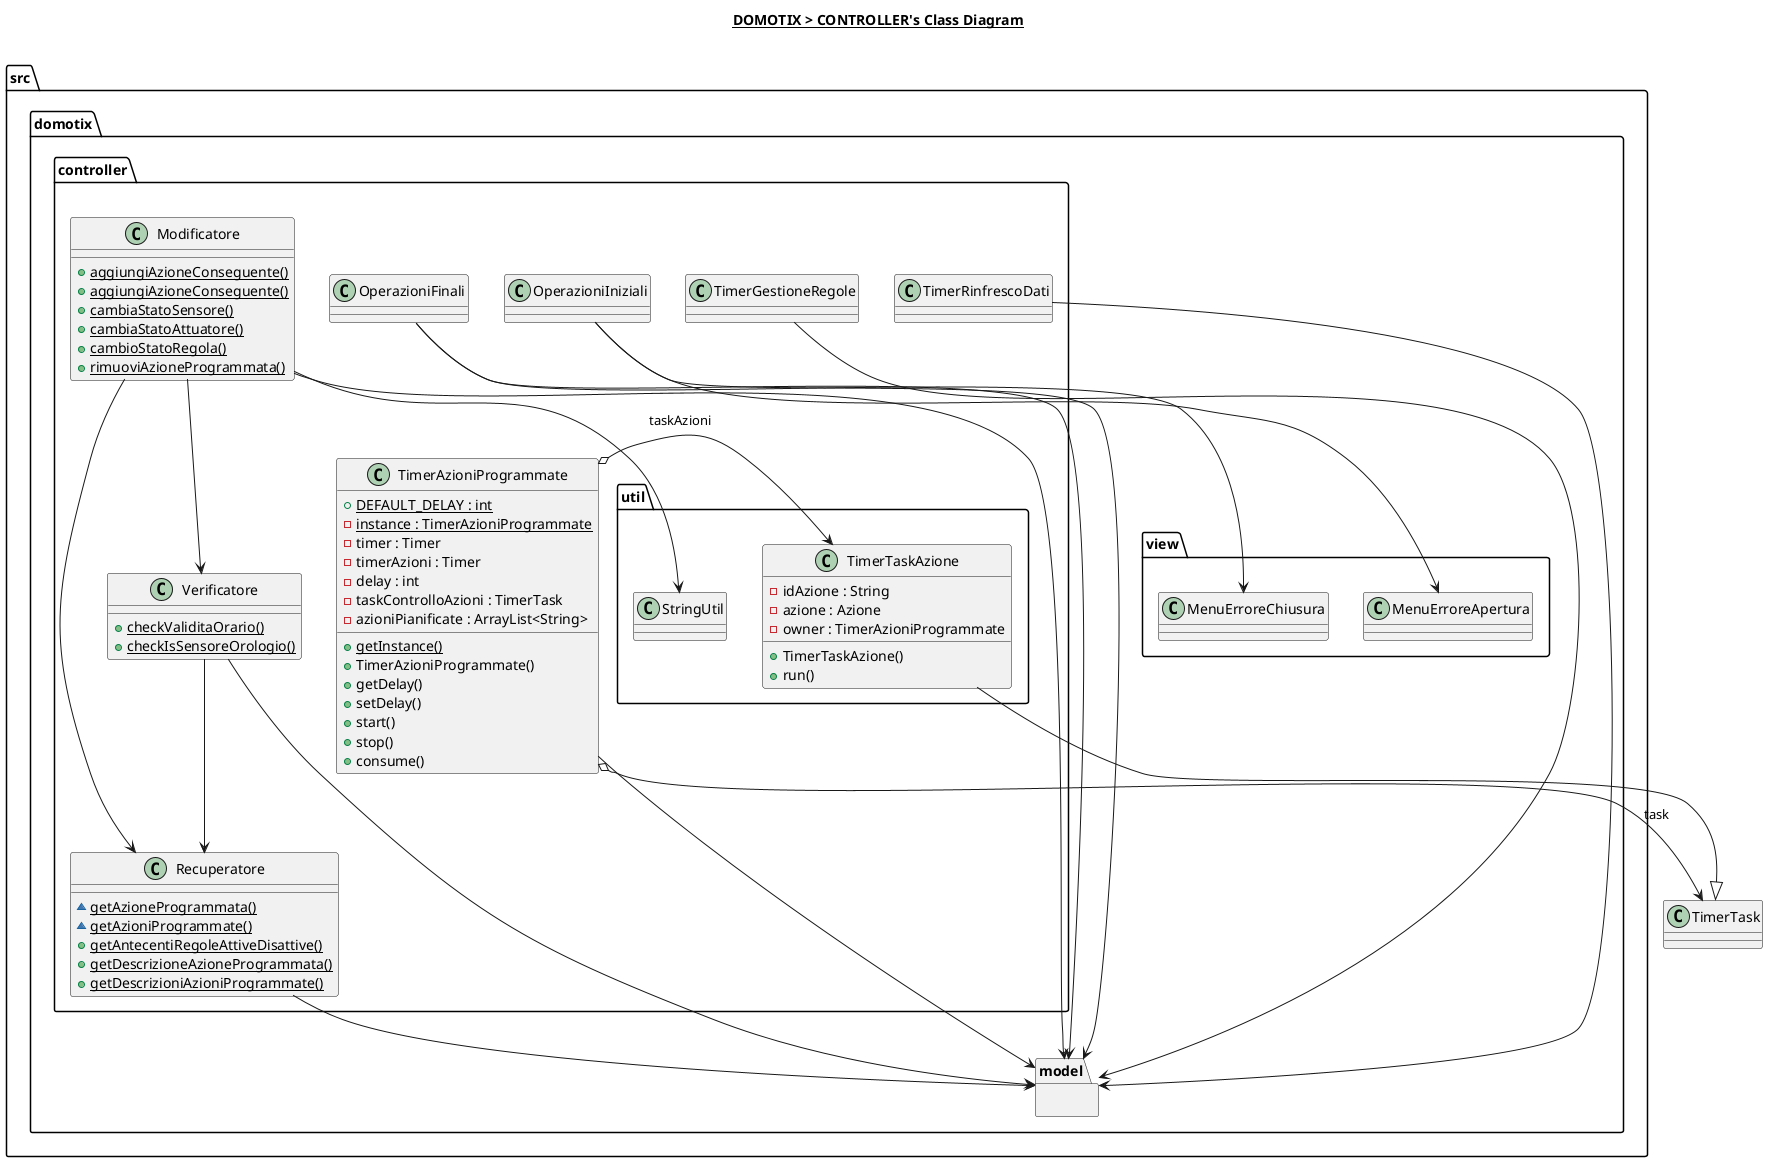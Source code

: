 @startuml

title __DOMOTIX > CONTROLLER's Class Diagram__\n

namespace src.domotix.controller {
    class src.domotix.controller.Modificatore {
        {static} + aggiungiAzioneConseguente()
        {static} + aggiungiAzioneConseguente()
        {static} + cambiaStatoSensore()
        {static} + cambiaStatoAttuatore()
        {static} + cambioStatoRegola()
        {static} + rimuoviAzioneProgrammata()
    }

    class src.domotix.controller.OperazioniFinali {

    }

    class src.domotix.controller.OperazioniIniziali {

    }

    class src.domotix.controller.Recuperatore {
        {static} ~ getAzioneProgrammata()
        {static} ~ getAzioniProgrammate()
        {static} + getAntecentiRegoleAttiveDisattive()
        {static} + getDescrizioneAzioneProgrammata()
        {static} + getDescrizioniAzioniProgrammate()
    }

    class src.domotix.controller.Verificatore {
        {static} + checkValiditaOrario()
        {static} + checkIsSensoreOrologio()
    }

    class src.domotix.controller.TimerGestioneRegole {
    }

    class src.domotix.controller.TimerRinfrescoDati {
    }

    class src.domotix.controller.TimerAzioniProgrammate {
        {static} + DEFAULT_DELAY : int
        {static} - instance : TimerAzioniProgrammate
        - timer : Timer
        - timerAzioni : Timer
        - delay : int
        - taskControlloAzioni : TimerTask
        - azioniPianificate : ArrayList<String>
        {static} + getInstance()
        + TimerAzioniProgrammate()
        + getDelay()
        + setDelay()
        + start()
        + stop()
        + consume()
    }

    namespace util {
        class src.domotix.controller.util.StringUtil {
        }
        class src.domotix.controller.util.TimerTaskAzione {
            - idAzione : String
            - azione : Azione
            - owner : TimerAzioniProgrammate
            + TimerTaskAzione()
            + run()
        }
    }
}

namespace src.domotix.model {

}

src.domotix.controller.Modificatore --> src.domotix.controller.util.StringUtil
src.domotix.controller.Modificatore --> src.domotix.controller.Recuperatore
src.domotix.controller.Modificatore --> src.domotix.controller.Verificatore
src.domotix.controller.Modificatore --> src.domotix.model

src.domotix.controller.Verificatore --> src.domotix.controller.Recuperatore
src.domotix.controller.Verificatore --> src.domotix.model

src.domotix.controller.Recuperatore --> src.domotix.model

src.domotix.controller.OperazioniIniziali --> src.domotix.model
src.domotix.controller.OperazioniIniziali --> src.domotix.view.MenuErroreApertura

src.domotix.controller.OperazioniFinali --> src.domotix.model
src.domotix.controller.OperazioniFinali --> src.domotix.view.MenuErroreChiusura

src.domotix.controller.TimerGestioneRegole --> src.domotix.model
src.domotix.controller.TimerRinfrescoDati --> src.domotix.model
src.domotix.controller.TimerAzioniProgrammate --> src.domotix.model
src.domotix.controller.TimerAzioniProgrammate o-> TimerTask : task
src.domotix.controller.TimerAzioniProgrammate o-> src.domotix.controller.util.TimerTaskAzione : taskAzioni
src.domotix.controller.util.TimerTaskAzione --|> TimerTask

@enduml
